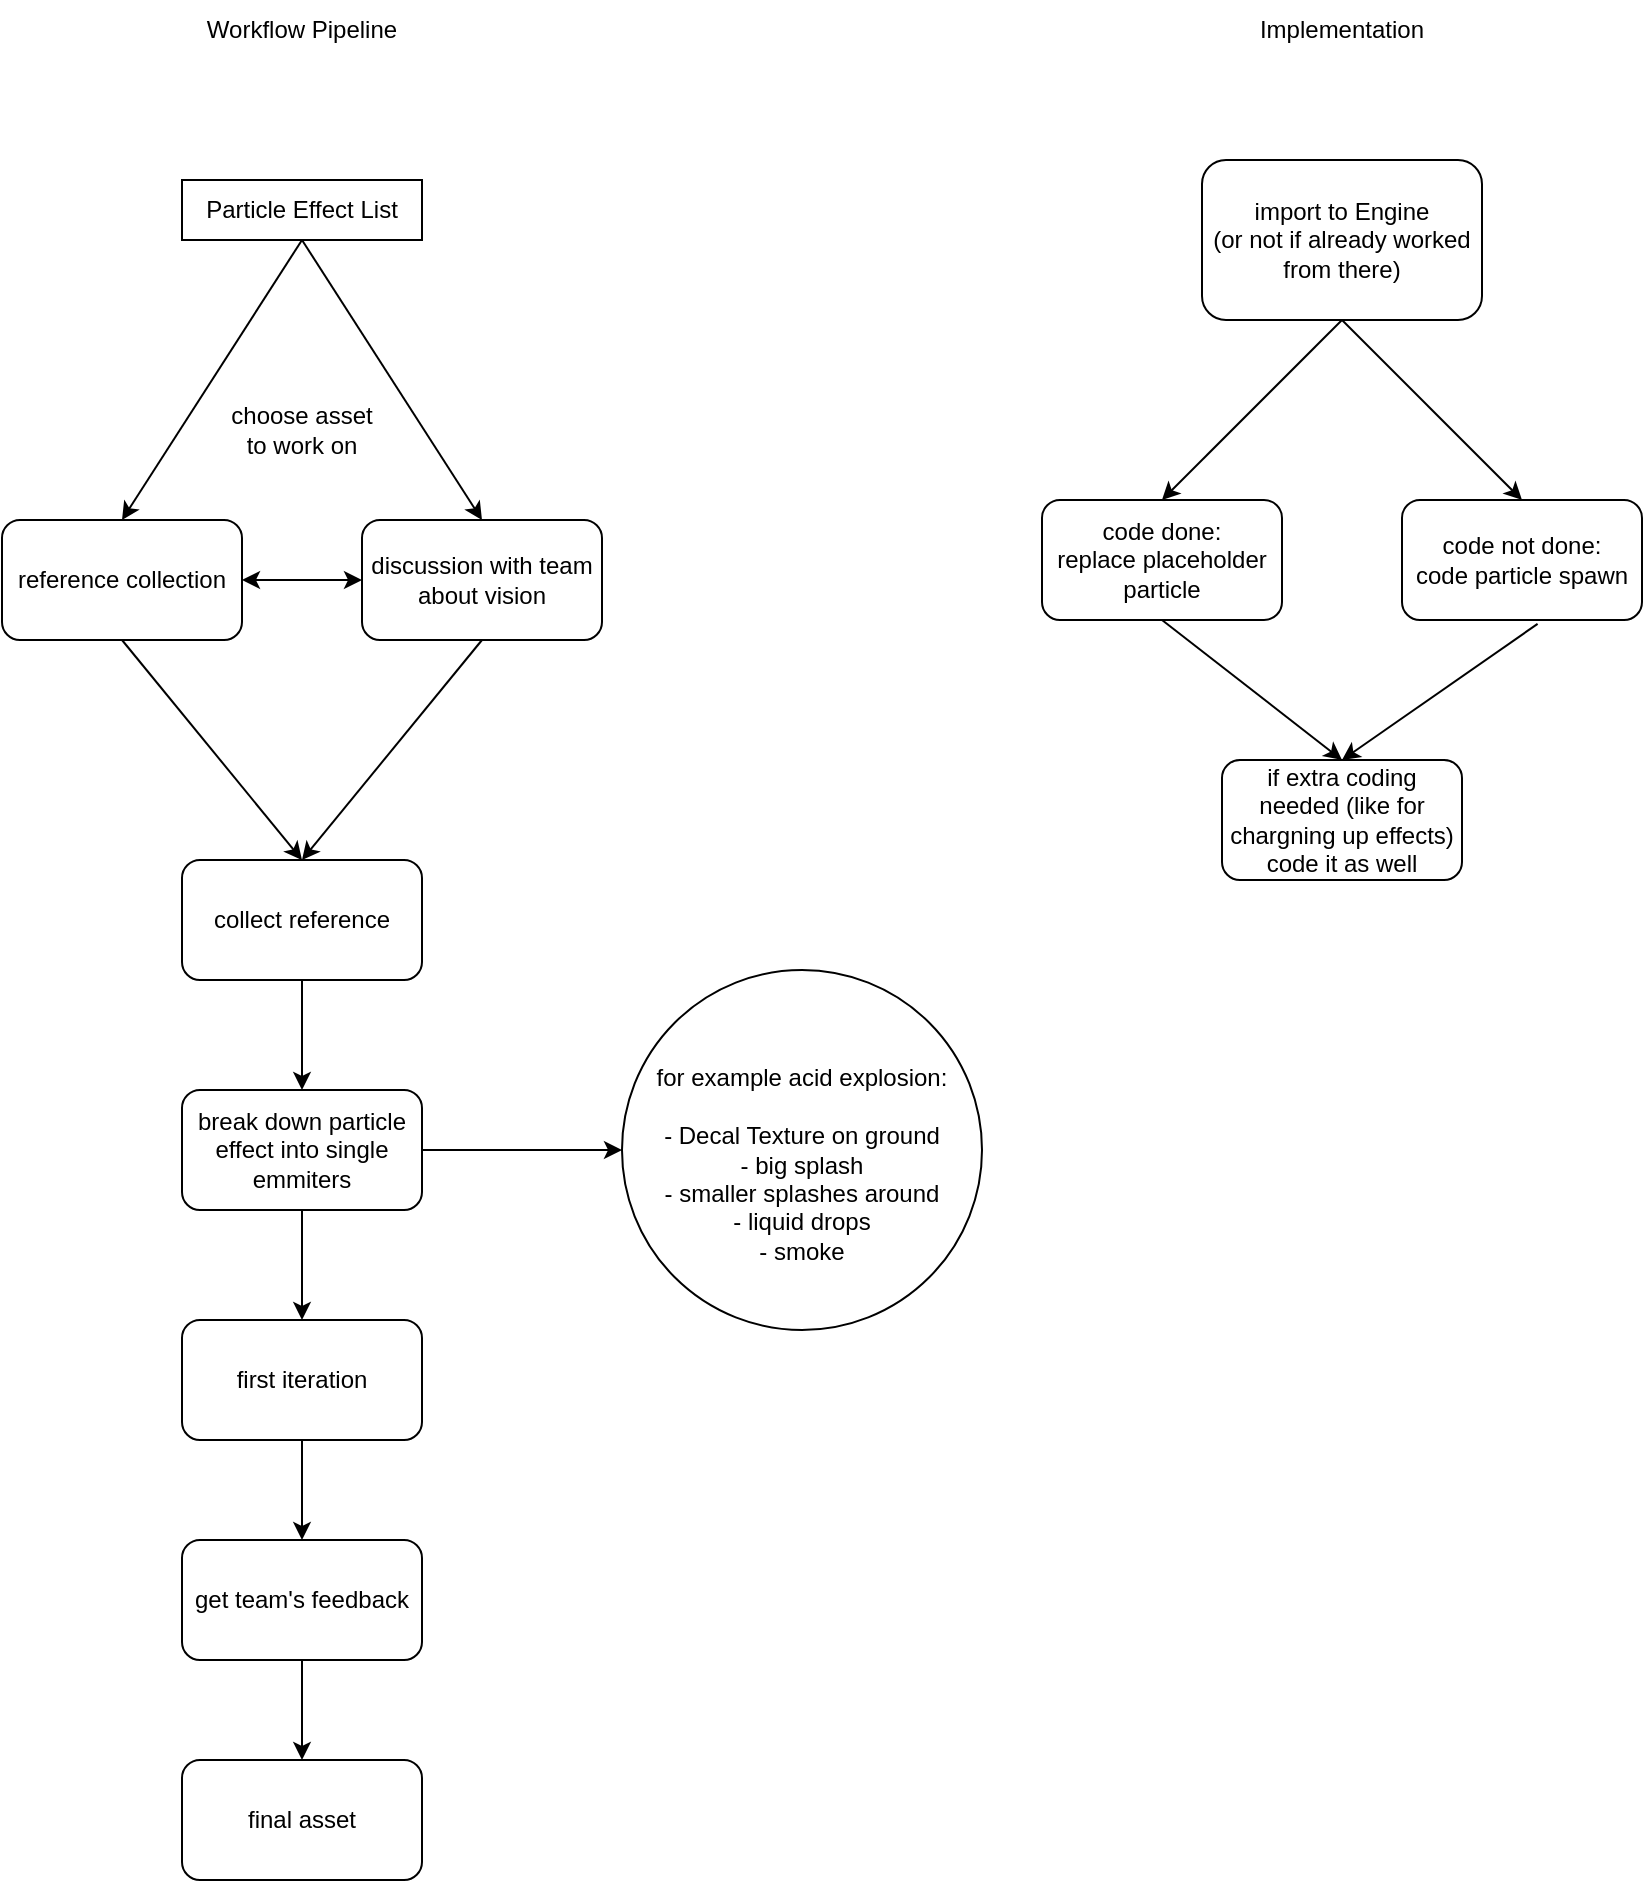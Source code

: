 <mxfile version="20.8.23" type="device"><diagram name="Página-1" id="-Po7J4bje1HCGZdEkADs"><mxGraphModel dx="1793" dy="934" grid="1" gridSize="10" guides="1" tooltips="1" connect="1" arrows="1" fold="1" page="1" pageScale="1" pageWidth="827" pageHeight="1169" math="0" shadow="0"><root><mxCell id="0"/><mxCell id="1" parent="0"/><mxCell id="_Wl_OzLyIGntJTBS46I6-1" value="Particle Effect List" style="rounded=0;whiteSpace=wrap;html=1;" vertex="1" parent="1"><mxGeometry x="230" y="190" width="120" height="30" as="geometry"/></mxCell><mxCell id="_Wl_OzLyIGntJTBS46I6-3" value="reference collection" style="rounded=1;whiteSpace=wrap;html=1;" vertex="1" parent="1"><mxGeometry x="140" y="360" width="120" height="60" as="geometry"/></mxCell><mxCell id="_Wl_OzLyIGntJTBS46I6-4" value="" style="endArrow=classic;html=1;rounded=0;exitX=0.5;exitY=1;exitDx=0;exitDy=0;entryX=0.5;entryY=0;entryDx=0;entryDy=0;" edge="1" parent="1" source="_Wl_OzLyIGntJTBS46I6-1" target="_Wl_OzLyIGntJTBS46I6-3"><mxGeometry width="50" height="50" relative="1" as="geometry"><mxPoint x="290" y="530" as="sourcePoint"/><mxPoint x="340" y="480" as="targetPoint"/></mxGeometry></mxCell><mxCell id="_Wl_OzLyIGntJTBS46I6-5" value="choose asset to work on" style="text;html=1;strokeColor=none;fillColor=none;align=center;verticalAlign=middle;whiteSpace=wrap;rounded=0;" vertex="1" parent="1"><mxGeometry x="250" y="300" width="80" height="30" as="geometry"/></mxCell><mxCell id="_Wl_OzLyIGntJTBS46I6-6" value="collect reference" style="rounded=1;whiteSpace=wrap;html=1;" vertex="1" parent="1"><mxGeometry x="230" y="530" width="120" height="60" as="geometry"/></mxCell><mxCell id="_Wl_OzLyIGntJTBS46I6-7" value="" style="endArrow=classic;html=1;rounded=0;exitX=0.5;exitY=1;exitDx=0;exitDy=0;entryX=0.5;entryY=0;entryDx=0;entryDy=0;" edge="1" parent="1" source="_Wl_OzLyIGntJTBS46I6-3" target="_Wl_OzLyIGntJTBS46I6-6"><mxGeometry width="50" height="50" relative="1" as="geometry"><mxPoint x="290" y="510" as="sourcePoint"/><mxPoint x="340" y="460" as="targetPoint"/></mxGeometry></mxCell><mxCell id="_Wl_OzLyIGntJTBS46I6-8" value="discussion with team about vision" style="rounded=1;whiteSpace=wrap;html=1;" vertex="1" parent="1"><mxGeometry x="320" y="360" width="120" height="60" as="geometry"/></mxCell><mxCell id="_Wl_OzLyIGntJTBS46I6-9" value="" style="endArrow=classic;startArrow=classic;html=1;rounded=0;entryX=0;entryY=0.5;entryDx=0;entryDy=0;exitX=1;exitY=0.5;exitDx=0;exitDy=0;" edge="1" parent="1" source="_Wl_OzLyIGntJTBS46I6-3" target="_Wl_OzLyIGntJTBS46I6-8"><mxGeometry width="50" height="50" relative="1" as="geometry"><mxPoint x="290" y="520" as="sourcePoint"/><mxPoint x="340" y="470" as="targetPoint"/></mxGeometry></mxCell><mxCell id="_Wl_OzLyIGntJTBS46I6-10" value="" style="endArrow=classic;html=1;rounded=0;exitX=0.5;exitY=1;exitDx=0;exitDy=0;entryX=0.5;entryY=0;entryDx=0;entryDy=0;" edge="1" parent="1" source="_Wl_OzLyIGntJTBS46I6-1" target="_Wl_OzLyIGntJTBS46I6-8"><mxGeometry width="50" height="50" relative="1" as="geometry"><mxPoint x="310" y="230" as="sourcePoint"/><mxPoint x="210" y="370" as="targetPoint"/></mxGeometry></mxCell><mxCell id="_Wl_OzLyIGntJTBS46I6-11" value="" style="endArrow=classic;html=1;rounded=0;exitX=0.5;exitY=1;exitDx=0;exitDy=0;entryX=0.5;entryY=0;entryDx=0;entryDy=0;" edge="1" parent="1" source="_Wl_OzLyIGntJTBS46I6-8" target="_Wl_OzLyIGntJTBS46I6-6"><mxGeometry width="50" height="50" relative="1" as="geometry"><mxPoint x="210" y="430" as="sourcePoint"/><mxPoint x="310" y="530" as="targetPoint"/></mxGeometry></mxCell><mxCell id="_Wl_OzLyIGntJTBS46I6-13" value="break down particle effect into single emmiters" style="rounded=1;whiteSpace=wrap;html=1;" vertex="1" parent="1"><mxGeometry x="230" y="645" width="120" height="60" as="geometry"/></mxCell><mxCell id="_Wl_OzLyIGntJTBS46I6-14" value="" style="endArrow=classic;html=1;rounded=0;exitX=0.5;exitY=1;exitDx=0;exitDy=0;entryX=0.5;entryY=0;entryDx=0;entryDy=0;" edge="1" parent="1" source="_Wl_OzLyIGntJTBS46I6-6" target="_Wl_OzLyIGntJTBS46I6-13"><mxGeometry width="50" height="50" relative="1" as="geometry"><mxPoint x="310" y="630" as="sourcePoint"/><mxPoint x="360" y="580" as="targetPoint"/></mxGeometry></mxCell><mxCell id="_Wl_OzLyIGntJTBS46I6-17" value="&lt;br&gt;for example acid explosion:&lt;br&gt;&lt;br style=&quot;border-color: var(--border-color); text-align: left;&quot;&gt;&lt;span style=&quot;text-align: left;&quot;&gt;- Decal Texture on ground&lt;/span&gt;&lt;br style=&quot;border-color: var(--border-color); text-align: left;&quot;&gt;&lt;span style=&quot;text-align: left;&quot;&gt;- big splash&lt;/span&gt;&lt;br style=&quot;border-color: var(--border-color); text-align: left;&quot;&gt;&lt;span style=&quot;text-align: left;&quot;&gt;- smaller splashes around&lt;/span&gt;&lt;br style=&quot;border-color: var(--border-color); text-align: left;&quot;&gt;&lt;span style=&quot;text-align: left;&quot;&gt;- liquid drops&lt;/span&gt;&lt;br style=&quot;border-color: var(--border-color); text-align: left;&quot;&gt;&lt;span style=&quot;text-align: left;&quot;&gt;- smoke&lt;/span&gt;" style="ellipse;whiteSpace=wrap;html=1;aspect=fixed;" vertex="1" parent="1"><mxGeometry x="450" y="585" width="180" height="180" as="geometry"/></mxCell><mxCell id="_Wl_OzLyIGntJTBS46I6-18" value="" style="endArrow=classic;html=1;rounded=0;exitX=1;exitY=0.5;exitDx=0;exitDy=0;entryX=0;entryY=0.5;entryDx=0;entryDy=0;" edge="1" parent="1" source="_Wl_OzLyIGntJTBS46I6-13" target="_Wl_OzLyIGntJTBS46I6-17"><mxGeometry width="50" height="50" relative="1" as="geometry"><mxPoint x="380" y="610" as="sourcePoint"/><mxPoint x="430" y="670" as="targetPoint"/></mxGeometry></mxCell><mxCell id="_Wl_OzLyIGntJTBS46I6-19" value="first iteration" style="rounded=1;whiteSpace=wrap;html=1;" vertex="1" parent="1"><mxGeometry x="230" y="760" width="120" height="60" as="geometry"/></mxCell><mxCell id="_Wl_OzLyIGntJTBS46I6-20" value="" style="endArrow=classic;html=1;rounded=0;exitX=0.5;exitY=1;exitDx=0;exitDy=0;entryX=0.5;entryY=0;entryDx=0;entryDy=0;" edge="1" parent="1" source="_Wl_OzLyIGntJTBS46I6-13" target="_Wl_OzLyIGntJTBS46I6-19"><mxGeometry width="50" height="50" relative="1" as="geometry"><mxPoint x="380" y="710" as="sourcePoint"/><mxPoint x="430" y="660" as="targetPoint"/></mxGeometry></mxCell><mxCell id="_Wl_OzLyIGntJTBS46I6-21" value="get team's feedback" style="rounded=1;whiteSpace=wrap;html=1;" vertex="1" parent="1"><mxGeometry x="230" y="870" width="120" height="60" as="geometry"/></mxCell><mxCell id="_Wl_OzLyIGntJTBS46I6-22" value="" style="endArrow=classic;html=1;rounded=0;exitX=0.5;exitY=1;exitDx=0;exitDy=0;entryX=0.5;entryY=0;entryDx=0;entryDy=0;" edge="1" parent="1" source="_Wl_OzLyIGntJTBS46I6-19" target="_Wl_OzLyIGntJTBS46I6-21"><mxGeometry width="50" height="50" relative="1" as="geometry"><mxPoint x="380" y="730" as="sourcePoint"/><mxPoint x="430" y="680" as="targetPoint"/></mxGeometry></mxCell><mxCell id="_Wl_OzLyIGntJTBS46I6-23" value="final asset" style="rounded=1;whiteSpace=wrap;html=1;" vertex="1" parent="1"><mxGeometry x="230" y="980" width="120" height="60" as="geometry"/></mxCell><mxCell id="_Wl_OzLyIGntJTBS46I6-24" value="" style="endArrow=classic;html=1;rounded=0;exitX=0.5;exitY=1;exitDx=0;exitDy=0;entryX=0.5;entryY=0;entryDx=0;entryDy=0;" edge="1" parent="1" source="_Wl_OzLyIGntJTBS46I6-21" target="_Wl_OzLyIGntJTBS46I6-23"><mxGeometry width="50" height="50" relative="1" as="geometry"><mxPoint x="390" y="780" as="sourcePoint"/><mxPoint x="440" y="730" as="targetPoint"/></mxGeometry></mxCell><mxCell id="_Wl_OzLyIGntJTBS46I6-25" value="Workflow Pipeline" style="text;html=1;strokeColor=none;fillColor=none;align=center;verticalAlign=middle;whiteSpace=wrap;rounded=0;" vertex="1" parent="1"><mxGeometry x="230" y="100" width="120" height="30" as="geometry"/></mxCell><mxCell id="_Wl_OzLyIGntJTBS46I6-26" value="Implementation" style="text;html=1;strokeColor=none;fillColor=none;align=center;verticalAlign=middle;whiteSpace=wrap;rounded=0;" vertex="1" parent="1"><mxGeometry x="750" y="100" width="120" height="30" as="geometry"/></mxCell><mxCell id="_Wl_OzLyIGntJTBS46I6-27" value="import to Engine&lt;br&gt;(or not if already worked from there)" style="rounded=1;whiteSpace=wrap;html=1;" vertex="1" parent="1"><mxGeometry x="740" y="180" width="140" height="80" as="geometry"/></mxCell><mxCell id="_Wl_OzLyIGntJTBS46I6-28" value="code done:&lt;br&gt;replace placeholder particle" style="rounded=1;whiteSpace=wrap;html=1;" vertex="1" parent="1"><mxGeometry x="660" y="350" width="120" height="60" as="geometry"/></mxCell><mxCell id="_Wl_OzLyIGntJTBS46I6-29" value="code not done:&lt;br&gt;code particle spawn" style="rounded=1;whiteSpace=wrap;html=1;" vertex="1" parent="1"><mxGeometry x="840" y="350" width="120" height="60" as="geometry"/></mxCell><mxCell id="_Wl_OzLyIGntJTBS46I6-30" value="" style="endArrow=classic;html=1;rounded=0;exitX=0.5;exitY=1;exitDx=0;exitDy=0;entryX=0.5;entryY=0;entryDx=0;entryDy=0;" edge="1" parent="1" source="_Wl_OzLyIGntJTBS46I6-27" target="_Wl_OzLyIGntJTBS46I6-28"><mxGeometry width="50" height="50" relative="1" as="geometry"><mxPoint x="700" y="460" as="sourcePoint"/><mxPoint x="750" y="410" as="targetPoint"/></mxGeometry></mxCell><mxCell id="_Wl_OzLyIGntJTBS46I6-31" value="" style="endArrow=classic;html=1;rounded=0;exitX=0.5;exitY=1;exitDx=0;exitDy=0;entryX=0.5;entryY=0;entryDx=0;entryDy=0;" edge="1" parent="1" source="_Wl_OzLyIGntJTBS46I6-27" target="_Wl_OzLyIGntJTBS46I6-29"><mxGeometry width="50" height="50" relative="1" as="geometry"><mxPoint x="700" y="460" as="sourcePoint"/><mxPoint x="750" y="410" as="targetPoint"/></mxGeometry></mxCell><mxCell id="_Wl_OzLyIGntJTBS46I6-32" value="if extra coding needed (like for chargning up effects) code it as well" style="rounded=1;whiteSpace=wrap;html=1;" vertex="1" parent="1"><mxGeometry x="750" y="480" width="120" height="60" as="geometry"/></mxCell><mxCell id="_Wl_OzLyIGntJTBS46I6-33" value="" style="endArrow=classic;html=1;rounded=0;exitX=0.5;exitY=1;exitDx=0;exitDy=0;entryX=0.5;entryY=0;entryDx=0;entryDy=0;" edge="1" parent="1" source="_Wl_OzLyIGntJTBS46I6-28" target="_Wl_OzLyIGntJTBS46I6-32"><mxGeometry width="50" height="50" relative="1" as="geometry"><mxPoint x="820" y="270" as="sourcePoint"/><mxPoint x="730" y="360" as="targetPoint"/></mxGeometry></mxCell><mxCell id="_Wl_OzLyIGntJTBS46I6-34" value="" style="endArrow=classic;html=1;rounded=0;exitX=0.565;exitY=1.032;exitDx=0;exitDy=0;entryX=0.5;entryY=0;entryDx=0;entryDy=0;exitPerimeter=0;" edge="1" parent="1" source="_Wl_OzLyIGntJTBS46I6-29" target="_Wl_OzLyIGntJTBS46I6-32"><mxGeometry width="50" height="50" relative="1" as="geometry"><mxPoint x="730" y="420" as="sourcePoint"/><mxPoint x="830" y="490" as="targetPoint"/></mxGeometry></mxCell></root></mxGraphModel></diagram></mxfile>